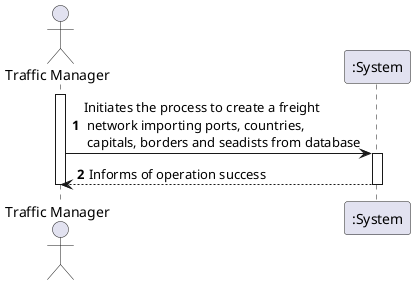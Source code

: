 @startuml
'https://plantuml.com/sequence-diagram

autonumber
actor "Traffic Manager" as TM


activate TM
TM -> ":System" : Initiates the process to create a freight \n network importing ports, countries,\n capitals, borders and seadists from database
activate ":System"

":System" --> TM : Informs of operation success
deactivate ":System"

deactivate TM

@enduml